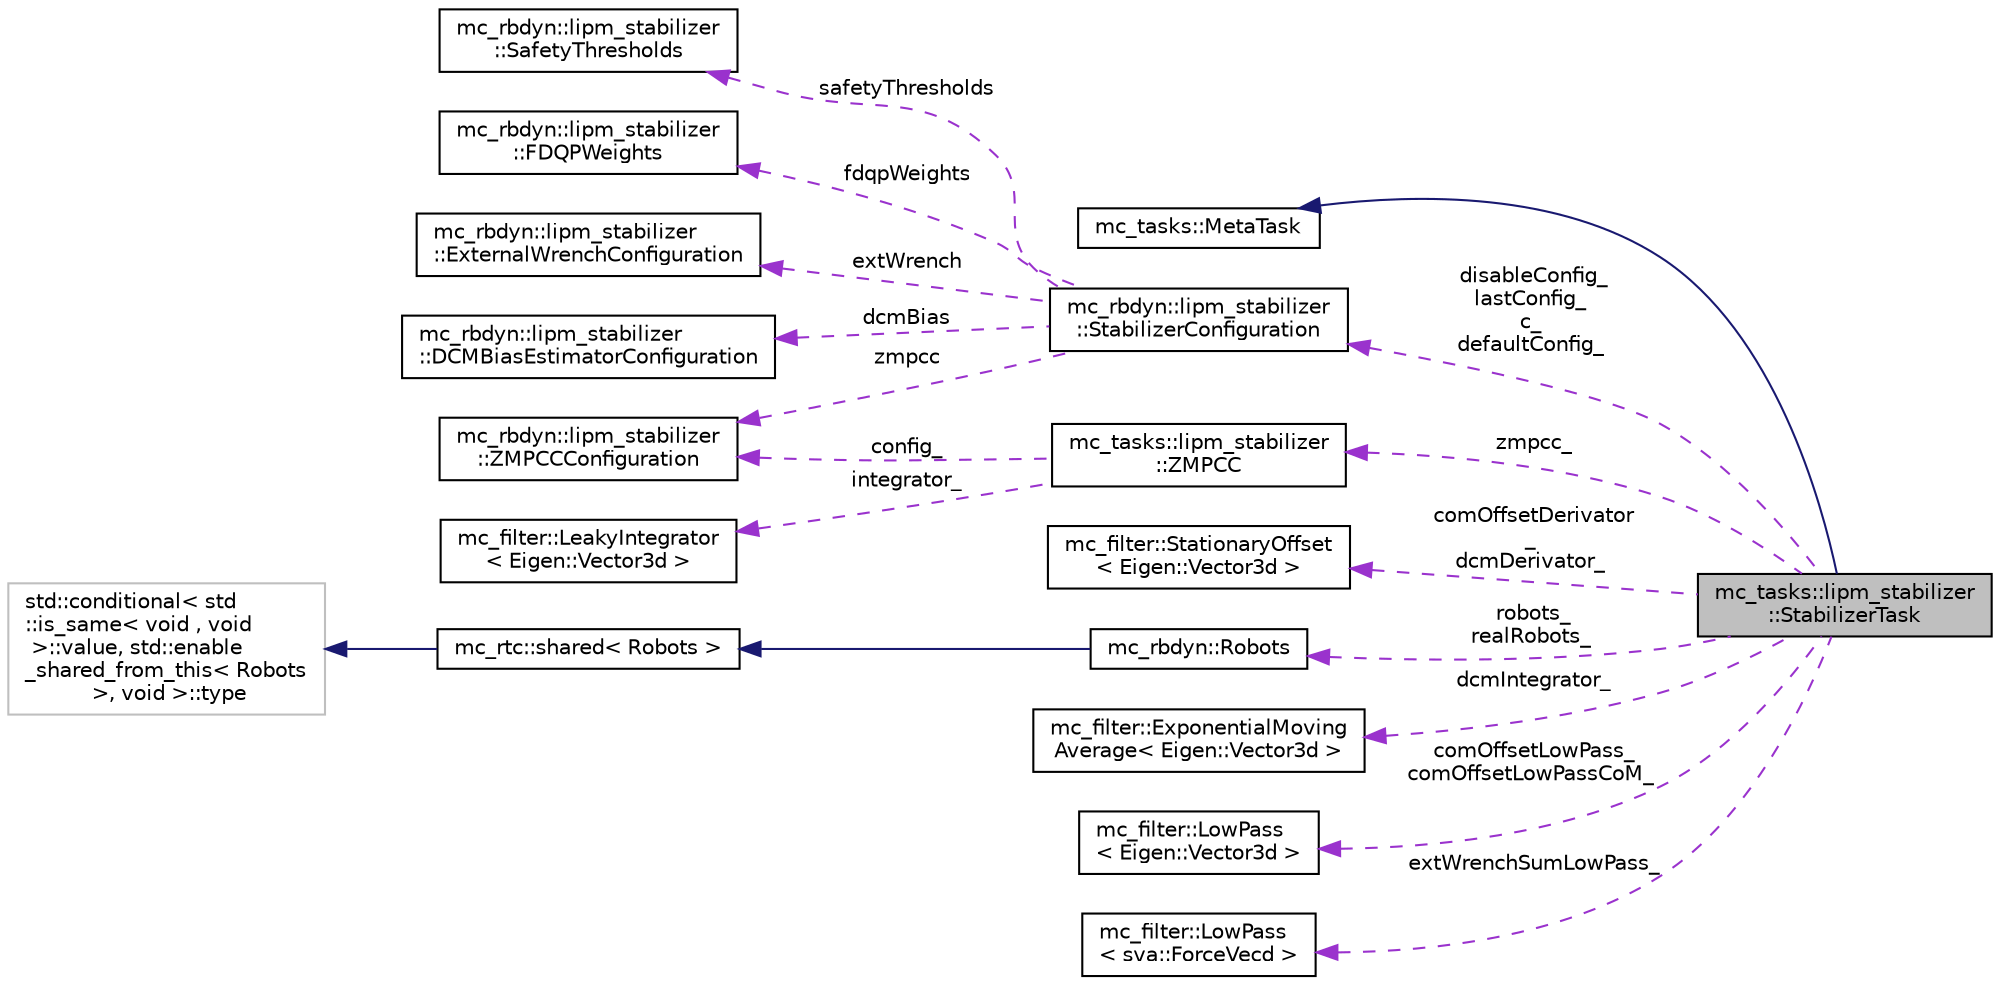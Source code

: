 digraph "mc_tasks::lipm_stabilizer::StabilizerTask"
{
 // INTERACTIVE_SVG=YES
  edge [fontname="Helvetica",fontsize="10",labelfontname="Helvetica",labelfontsize="10"];
  node [fontname="Helvetica",fontsize="10",shape=record];
  rankdir="LR";
  Node2 [label="mc_tasks::lipm_stabilizer\l::StabilizerTask",height=0.2,width=0.4,color="black", fillcolor="grey75", style="filled", fontcolor="black"];
  Node3 -> Node2 [dir="back",color="midnightblue",fontsize="10",style="solid",fontname="Helvetica"];
  Node3 [label="mc_tasks::MetaTask",height=0.2,width=0.4,color="black", fillcolor="white", style="filled",URL="$structmc__tasks_1_1MetaTask.html",tooltip="Represents a generic task. "];
  Node4 -> Node2 [dir="back",color="darkorchid3",fontsize="10",style="dashed",label=" disableConfig_\nlastConfig_\nc_\ndefaultConfig_" ,fontname="Helvetica"];
  Node4 [label="mc_rbdyn::lipm_stabilizer\l::StabilizerConfiguration",height=0.2,width=0.4,color="black", fillcolor="white", style="filled",URL="$structmc__rbdyn_1_1lipm__stabilizer_1_1StabilizerConfiguration.html",tooltip="Configuration of the LIPMStabilizer. This configuration is meant to be overriden from the RobotModule..."];
  Node5 -> Node4 [dir="back",color="darkorchid3",fontsize="10",style="dashed",label=" safetyThresholds" ,fontname="Helvetica"];
  Node5 [label="mc_rbdyn::lipm_stabilizer\l::SafetyThresholds",height=0.2,width=0.4,color="black", fillcolor="white", style="filled",URL="$structmc__rbdyn_1_1lipm__stabilizer_1_1SafetyThresholds.html",tooltip="Stabilizer safety thresholds. "];
  Node6 -> Node4 [dir="back",color="darkorchid3",fontsize="10",style="dashed",label=" fdqpWeights" ,fontname="Helvetica"];
  Node6 [label="mc_rbdyn::lipm_stabilizer\l::FDQPWeights",height=0.2,width=0.4,color="black", fillcolor="white", style="filled",URL="$structmc__rbdyn_1_1lipm__stabilizer_1_1FDQPWeights.html"];
  Node7 -> Node4 [dir="back",color="darkorchid3",fontsize="10",style="dashed",label=" zmpcc" ,fontname="Helvetica"];
  Node7 [label="mc_rbdyn::lipm_stabilizer\l::ZMPCCConfiguration",height=0.2,width=0.4,color="black", fillcolor="white", style="filled",URL="$structmc__rbdyn_1_1lipm__stabilizer_1_1ZMPCCConfiguration.html"];
  Node8 -> Node4 [dir="back",color="darkorchid3",fontsize="10",style="dashed",label=" extWrench" ,fontname="Helvetica"];
  Node8 [label="mc_rbdyn::lipm_stabilizer\l::ExternalWrenchConfiguration",height=0.2,width=0.4,color="black", fillcolor="white", style="filled",URL="$structmc__rbdyn_1_1lipm__stabilizer_1_1ExternalWrenchConfiguration.html",tooltip="Parameters for the external wrenches. "];
  Node9 -> Node4 [dir="back",color="darkorchid3",fontsize="10",style="dashed",label=" dcmBias" ,fontname="Helvetica"];
  Node9 [label="mc_rbdyn::lipm_stabilizer\l::DCMBiasEstimatorConfiguration",height=0.2,width=0.4,color="black", fillcolor="white", style="filled",URL="$structmc__rbdyn_1_1lipm__stabilizer_1_1DCMBiasEstimatorConfiguration.html"];
  Node10 -> Node2 [dir="back",color="darkorchid3",fontsize="10",style="dashed",label=" zmpcc_" ,fontname="Helvetica"];
  Node10 [label="mc_tasks::lipm_stabilizer\l::ZMPCC",height=0.2,width=0.4,color="black", fillcolor="white", style="filled",URL="$structmc__tasks_1_1lipm__stabilizer_1_1ZMPCC.html"];
  Node7 -> Node10 [dir="back",color="darkorchid3",fontsize="10",style="dashed",label=" config_" ,fontname="Helvetica"];
  Node11 -> Node10 [dir="back",color="darkorchid3",fontsize="10",style="dashed",label=" integrator_" ,fontname="Helvetica"];
  Node11 [label="mc_filter::LeakyIntegrator\l\< Eigen::Vector3d \>",height=0.2,width=0.4,color="black", fillcolor="white", style="filled",URL="$structmc__filter_1_1LeakyIntegrator.html"];
  Node12 -> Node2 [dir="back",color="darkorchid3",fontsize="10",style="dashed",label=" comOffsetDerivator\l_\ndcmDerivator_" ,fontname="Helvetica"];
  Node12 [label="mc_filter::StationaryOffset\l\< Eigen::Vector3d \>",height=0.2,width=0.4,color="black", fillcolor="white", style="filled",URL="$structmc__filter_1_1StationaryOffset.html"];
  Node13 -> Node2 [dir="back",color="darkorchid3",fontsize="10",style="dashed",label=" robots_\nrealRobots_" ,fontname="Helvetica"];
  Node13 [label="mc_rbdyn::Robots",height=0.2,width=0.4,color="black", fillcolor="white", style="filled",URL="$structmc__rbdyn_1_1Robots.html"];
  Node14 -> Node13 [dir="back",color="midnightblue",fontsize="10",style="solid",fontname="Helvetica"];
  Node14 [label="mc_rtc::shared\< Robots \>",height=0.2,width=0.4,color="black", fillcolor="white", style="filled",URL="$structmc__rtc_1_1shared.html"];
  Node15 -> Node14 [dir="back",color="midnightblue",fontsize="10",style="solid",fontname="Helvetica"];
  Node15 [label="std::conditional\< std\l::is_same\< void , void\l \>::value, std::enable\l_shared_from_this\< Robots\l  \>, void  \>::type",height=0.2,width=0.4,color="grey75", fillcolor="white", style="filled"];
  Node16 -> Node2 [dir="back",color="darkorchid3",fontsize="10",style="dashed",label=" dcmIntegrator_" ,fontname="Helvetica"];
  Node16 [label="mc_filter::ExponentialMoving\lAverage\< Eigen::Vector3d \>",height=0.2,width=0.4,color="black", fillcolor="white", style="filled",URL="$structmc__filter_1_1ExponentialMovingAverage.html"];
  Node17 -> Node2 [dir="back",color="darkorchid3",fontsize="10",style="dashed",label=" comOffsetLowPass_\ncomOffsetLowPassCoM_" ,fontname="Helvetica"];
  Node17 [label="mc_filter::LowPass\l\< Eigen::Vector3d \>",height=0.2,width=0.4,color="black", fillcolor="white", style="filled",URL="$structmc__filter_1_1LowPass.html"];
  Node18 -> Node2 [dir="back",color="darkorchid3",fontsize="10",style="dashed",label=" extWrenchSumLowPass_" ,fontname="Helvetica"];
  Node18 [label="mc_filter::LowPass\l\< sva::ForceVecd \>",height=0.2,width=0.4,color="black", fillcolor="white", style="filled",URL="$structmc__filter_1_1LowPass.html"];
}
